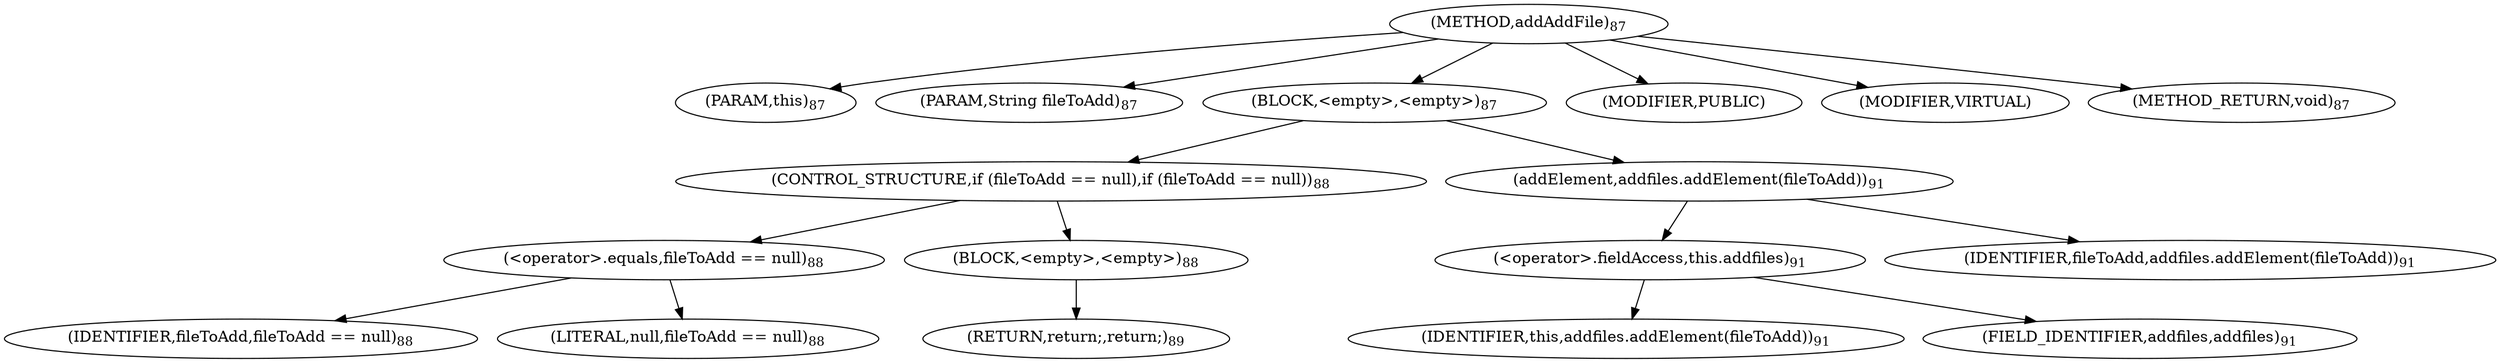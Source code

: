 digraph "addAddFile" {  
"124" [label = <(METHOD,addAddFile)<SUB>87</SUB>> ]
"125" [label = <(PARAM,this)<SUB>87</SUB>> ]
"126" [label = <(PARAM,String fileToAdd)<SUB>87</SUB>> ]
"127" [label = <(BLOCK,&lt;empty&gt;,&lt;empty&gt;)<SUB>87</SUB>> ]
"128" [label = <(CONTROL_STRUCTURE,if (fileToAdd == null),if (fileToAdd == null))<SUB>88</SUB>> ]
"129" [label = <(&lt;operator&gt;.equals,fileToAdd == null)<SUB>88</SUB>> ]
"130" [label = <(IDENTIFIER,fileToAdd,fileToAdd == null)<SUB>88</SUB>> ]
"131" [label = <(LITERAL,null,fileToAdd == null)<SUB>88</SUB>> ]
"132" [label = <(BLOCK,&lt;empty&gt;,&lt;empty&gt;)<SUB>88</SUB>> ]
"133" [label = <(RETURN,return;,return;)<SUB>89</SUB>> ]
"134" [label = <(addElement,addfiles.addElement(fileToAdd))<SUB>91</SUB>> ]
"135" [label = <(&lt;operator&gt;.fieldAccess,this.addfiles)<SUB>91</SUB>> ]
"136" [label = <(IDENTIFIER,this,addfiles.addElement(fileToAdd))<SUB>91</SUB>> ]
"137" [label = <(FIELD_IDENTIFIER,addfiles,addfiles)<SUB>91</SUB>> ]
"138" [label = <(IDENTIFIER,fileToAdd,addfiles.addElement(fileToAdd))<SUB>91</SUB>> ]
"139" [label = <(MODIFIER,PUBLIC)> ]
"140" [label = <(MODIFIER,VIRTUAL)> ]
"141" [label = <(METHOD_RETURN,void)<SUB>87</SUB>> ]
  "124" -> "125" 
  "124" -> "126" 
  "124" -> "127" 
  "124" -> "139" 
  "124" -> "140" 
  "124" -> "141" 
  "127" -> "128" 
  "127" -> "134" 
  "128" -> "129" 
  "128" -> "132" 
  "129" -> "130" 
  "129" -> "131" 
  "132" -> "133" 
  "134" -> "135" 
  "134" -> "138" 
  "135" -> "136" 
  "135" -> "137" 
}
